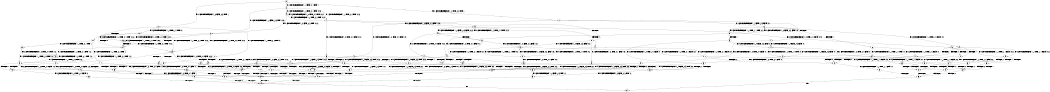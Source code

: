 digraph BCG {
size = "7, 10.5";
center = TRUE;
node [shape = circle];
0 [peripheries = 2];
0 -> 1 [label = "EX !1 !ATOMIC_EXCH_BRANCH (1, +1, TRUE, +0, 2, TRUE) !::"];
0 -> 2 [label = "EX !2 !ATOMIC_EXCH_BRANCH (1, +0, TRUE, +0, 1, TRUE) !::"];
0 -> 3 [label = "EX !0 !ATOMIC_EXCH_BRANCH (1, +0, FALSE, +0, 3, TRUE) !::"];
1 -> 4 [label = "TERMINATE !1"];
1 -> 5 [label = "EX !2 !ATOMIC_EXCH_BRANCH (1, +0, TRUE, +0, 1, FALSE) !:0:1:"];
1 -> 6 [label = "EX !0 !ATOMIC_EXCH_BRANCH (1, +0, FALSE, +0, 3, FALSE) !:0:1:"];
2 -> 7 [label = "EX !1 !ATOMIC_EXCH_BRANCH (1, +1, TRUE, +0, 2, TRUE) !:0:1:2:"];
2 -> 8 [label = "EX !0 !ATOMIC_EXCH_BRANCH (1, +0, FALSE, +0, 3, TRUE) !:0:1:2:"];
2 -> 9 [label = "EX !2 !ATOMIC_EXCH_BRANCH (1, +0, TRUE, +0, 1, TRUE) !:0:1:2:"];
3 -> 10 [label = "TERMINATE !0"];
3 -> 11 [label = "EX !1 !ATOMIC_EXCH_BRANCH (1, +1, TRUE, +0, 2, TRUE) !:0:"];
3 -> 12 [label = "EX !2 !ATOMIC_EXCH_BRANCH (1, +0, TRUE, +0, 1, TRUE) !:0:"];
4 -> 13 [label = "EX !2 !ATOMIC_EXCH_BRANCH (1, +0, TRUE, +0, 1, FALSE) !:0:"];
4 -> 14 [label = "EX !0 !ATOMIC_EXCH_BRANCH (1, +0, FALSE, +0, 3, FALSE) !:0:"];
5 -> 15 [label = "TERMINATE !1"];
5 -> 16 [label = "TERMINATE !2"];
5 -> 17 [label = "EX !0 !ATOMIC_EXCH_BRANCH (1, +0, FALSE, +0, 3, TRUE) !:0:1:2:"];
6 -> 18 [label = "TERMINATE !1"];
6 -> 19 [label = "EX !2 !ATOMIC_EXCH_BRANCH (1, +0, TRUE, +0, 1, FALSE) !:0:1:"];
6 -> 20 [label = "EX !0 !ATOMIC_EXCH_BRANCH (1, +1, TRUE, +1, 1, TRUE) !:0:1:"];
7 -> 21 [label = "TERMINATE !1"];
7 -> 22 [label = "EX !0 !ATOMIC_EXCH_BRANCH (1, +0, FALSE, +0, 3, FALSE) !:0:1:2:"];
7 -> 23 [label = "EX !2 !ATOMIC_EXCH_BRANCH (1, +0, TRUE, +0, 1, FALSE) !:0:1:2:"];
8 -> 24 [label = "TERMINATE !0"];
8 -> 25 [label = "EX !1 !ATOMIC_EXCH_BRANCH (1, +1, TRUE, +0, 2, TRUE) !:0:1:2:"];
8 -> 26 [label = "EX !2 !ATOMIC_EXCH_BRANCH (1, +0, TRUE, +0, 1, TRUE) !:0:1:2:"];
9 -> 7 [label = "EX !1 !ATOMIC_EXCH_BRANCH (1, +1, TRUE, +0, 2, TRUE) !:0:1:2:"];
9 -> 8 [label = "EX !0 !ATOMIC_EXCH_BRANCH (1, +0, FALSE, +0, 3, TRUE) !:0:1:2:"];
9 -> 9 [label = "EX !2 !ATOMIC_EXCH_BRANCH (1, +0, TRUE, +0, 1, TRUE) !:0:1:2:"];
10 -> 27 [label = "EX !1 !ATOMIC_EXCH_BRANCH (1, +1, TRUE, +0, 2, TRUE) !::"];
10 -> 28 [label = "EX !2 !ATOMIC_EXCH_BRANCH (1, +0, TRUE, +0, 1, TRUE) !::"];
11 -> 29 [label = "TERMINATE !1"];
11 -> 30 [label = "TERMINATE !0"];
11 -> 31 [label = "EX !2 !ATOMIC_EXCH_BRANCH (1, +0, TRUE, +0, 1, FALSE) !:0:1:"];
12 -> 24 [label = "TERMINATE !0"];
12 -> 25 [label = "EX !1 !ATOMIC_EXCH_BRANCH (1, +1, TRUE, +0, 2, TRUE) !:0:1:2:"];
12 -> 26 [label = "EX !2 !ATOMIC_EXCH_BRANCH (1, +0, TRUE, +0, 1, TRUE) !:0:1:2:"];
13 -> 32 [label = "TERMINATE !2"];
13 -> 33 [label = "EX !0 !ATOMIC_EXCH_BRANCH (1, +0, FALSE, +0, 3, TRUE) !:0:2:"];
14 -> 34 [label = "EX !2 !ATOMIC_EXCH_BRANCH (1, +0, TRUE, +0, 1, FALSE) !:0:"];
14 -> 35 [label = "EX !0 !ATOMIC_EXCH_BRANCH (1, +1, TRUE, +1, 1, TRUE) !:0:"];
15 -> 32 [label = "TERMINATE !2"];
15 -> 33 [label = "EX !0 !ATOMIC_EXCH_BRANCH (1, +0, FALSE, +0, 3, TRUE) !:0:2:"];
16 -> 32 [label = "TERMINATE !1"];
16 -> 36 [label = "EX !0 !ATOMIC_EXCH_BRANCH (1, +0, FALSE, +0, 3, TRUE) !:0:1:"];
17 -> 37 [label = "TERMINATE !1"];
17 -> 38 [label = "TERMINATE !2"];
17 -> 39 [label = "TERMINATE !0"];
18 -> 34 [label = "EX !2 !ATOMIC_EXCH_BRANCH (1, +0, TRUE, +0, 1, FALSE) !:0:"];
18 -> 35 [label = "EX !0 !ATOMIC_EXCH_BRANCH (1, +1, TRUE, +1, 1, TRUE) !:0:"];
19 -> 40 [label = "TERMINATE !1"];
19 -> 41 [label = "TERMINATE !2"];
19 -> 42 [label = "EX !0 !ATOMIC_EXCH_BRANCH (1, +1, TRUE, +1, 1, FALSE) !:0:1:2:"];
20 -> 43 [label = "TERMINATE !1"];
20 -> 44 [label = "EX !2 !ATOMIC_EXCH_BRANCH (1, +0, TRUE, +0, 1, FALSE) !:0:1:"];
20 -> 6 [label = "EX !0 !ATOMIC_EXCH_BRANCH (1, +0, FALSE, +0, 3, FALSE) !:0:1:"];
21 -> 45 [label = "EX !0 !ATOMIC_EXCH_BRANCH (1, +0, FALSE, +0, 3, FALSE) !:0:2:"];
21 -> 46 [label = "EX !2 !ATOMIC_EXCH_BRANCH (1, +0, TRUE, +0, 1, FALSE) !:0:2:"];
22 -> 47 [label = "TERMINATE !1"];
22 -> 48 [label = "EX !2 !ATOMIC_EXCH_BRANCH (1, +0, TRUE, +0, 1, FALSE) !:0:1:2:"];
22 -> 49 [label = "EX !0 !ATOMIC_EXCH_BRANCH (1, +1, TRUE, +1, 1, TRUE) !:0:1:2:"];
23 -> 15 [label = "TERMINATE !1"];
23 -> 16 [label = "TERMINATE !2"];
23 -> 17 [label = "EX !0 !ATOMIC_EXCH_BRANCH (1, +0, FALSE, +0, 3, TRUE) !:0:1:2:"];
24 -> 50 [label = "EX !1 !ATOMIC_EXCH_BRANCH (1, +1, TRUE, +0, 2, TRUE) !:1:2:"];
24 -> 51 [label = "EX !2 !ATOMIC_EXCH_BRANCH (1, +0, TRUE, +0, 1, TRUE) !:1:2:"];
25 -> 52 [label = "TERMINATE !1"];
25 -> 53 [label = "TERMINATE !0"];
25 -> 54 [label = "EX !2 !ATOMIC_EXCH_BRANCH (1, +0, TRUE, +0, 1, FALSE) !:0:1:2:"];
26 -> 24 [label = "TERMINATE !0"];
26 -> 25 [label = "EX !1 !ATOMIC_EXCH_BRANCH (1, +1, TRUE, +0, 2, TRUE) !:0:1:2:"];
26 -> 26 [label = "EX !2 !ATOMIC_EXCH_BRANCH (1, +0, TRUE, +0, 1, TRUE) !:0:1:2:"];
27 -> 55 [label = "TERMINATE !1"];
27 -> 56 [label = "EX !2 !ATOMIC_EXCH_BRANCH (1, +0, TRUE, +0, 1, FALSE) !:1:"];
28 -> 50 [label = "EX !1 !ATOMIC_EXCH_BRANCH (1, +1, TRUE, +0, 2, TRUE) !:1:2:"];
28 -> 51 [label = "EX !2 !ATOMIC_EXCH_BRANCH (1, +0, TRUE, +0, 1, TRUE) !:1:2:"];
29 -> 55 [label = "TERMINATE !0"];
29 -> 57 [label = "EX !2 !ATOMIC_EXCH_BRANCH (1, +0, TRUE, +0, 1, FALSE) !:0:"];
30 -> 55 [label = "TERMINATE !1"];
30 -> 56 [label = "EX !2 !ATOMIC_EXCH_BRANCH (1, +0, TRUE, +0, 1, FALSE) !:1:"];
31 -> 37 [label = "TERMINATE !1"];
31 -> 38 [label = "TERMINATE !2"];
31 -> 39 [label = "TERMINATE !0"];
32 -> 58 [label = "EX !0 !ATOMIC_EXCH_BRANCH (1, +0, FALSE, +0, 3, TRUE) !:0:"];
33 -> 59 [label = "TERMINATE !2"];
33 -> 60 [label = "TERMINATE !0"];
34 -> 61 [label = "TERMINATE !2"];
34 -> 62 [label = "EX !0 !ATOMIC_EXCH_BRANCH (1, +1, TRUE, +1, 1, FALSE) !:0:2:"];
35 -> 63 [label = "EX !2 !ATOMIC_EXCH_BRANCH (1, +0, TRUE, +0, 1, FALSE) !:0:"];
35 -> 14 [label = "EX !0 !ATOMIC_EXCH_BRANCH (1, +0, FALSE, +0, 3, FALSE) !:0:"];
36 -> 59 [label = "TERMINATE !1"];
36 -> 64 [label = "TERMINATE !0"];
37 -> 59 [label = "TERMINATE !2"];
37 -> 60 [label = "TERMINATE !0"];
38 -> 59 [label = "TERMINATE !1"];
38 -> 64 [label = "TERMINATE !0"];
39 -> 60 [label = "TERMINATE !1"];
39 -> 64 [label = "TERMINATE !2"];
40 -> 61 [label = "TERMINATE !2"];
40 -> 62 [label = "EX !0 !ATOMIC_EXCH_BRANCH (1, +1, TRUE, +1, 1, FALSE) !:0:2:"];
41 -> 61 [label = "TERMINATE !1"];
41 -> 65 [label = "EX !0 !ATOMIC_EXCH_BRANCH (1, +1, TRUE, +1, 1, FALSE) !:0:1:"];
42 -> 66 [label = "TERMINATE !1"];
42 -> 67 [label = "TERMINATE !2"];
42 -> 68 [label = "TERMINATE !0"];
43 -> 63 [label = "EX !2 !ATOMIC_EXCH_BRANCH (1, +0, TRUE, +0, 1, FALSE) !:0:"];
43 -> 14 [label = "EX !0 !ATOMIC_EXCH_BRANCH (1, +0, FALSE, +0, 3, FALSE) !:0:"];
44 -> 69 [label = "TERMINATE !1"];
44 -> 70 [label = "TERMINATE !2"];
44 -> 17 [label = "EX !0 !ATOMIC_EXCH_BRANCH (1, +0, FALSE, +0, 3, TRUE) !:0:1:2:"];
45 -> 71 [label = "EX !2 !ATOMIC_EXCH_BRANCH (1, +0, TRUE, +0, 1, FALSE) !:0:2:"];
45 -> 72 [label = "EX !0 !ATOMIC_EXCH_BRANCH (1, +1, TRUE, +1, 1, TRUE) !:0:2:"];
46 -> 32 [label = "TERMINATE !2"];
46 -> 33 [label = "EX !0 !ATOMIC_EXCH_BRANCH (1, +0, FALSE, +0, 3, TRUE) !:0:2:"];
47 -> 71 [label = "EX !2 !ATOMIC_EXCH_BRANCH (1, +0, TRUE, +0, 1, FALSE) !:0:2:"];
47 -> 72 [label = "EX !0 !ATOMIC_EXCH_BRANCH (1, +1, TRUE, +1, 1, TRUE) !:0:2:"];
48 -> 40 [label = "TERMINATE !1"];
48 -> 41 [label = "TERMINATE !2"];
48 -> 42 [label = "EX !0 !ATOMIC_EXCH_BRANCH (1, +1, TRUE, +1, 1, FALSE) !:0:1:2:"];
49 -> 73 [label = "TERMINATE !1"];
49 -> 74 [label = "EX !2 !ATOMIC_EXCH_BRANCH (1, +0, TRUE, +0, 1, FALSE) !:0:1:2:"];
49 -> 22 [label = "EX !0 !ATOMIC_EXCH_BRANCH (1, +0, FALSE, +0, 3, FALSE) !:0:1:2:"];
50 -> 75 [label = "TERMINATE !1"];
50 -> 76 [label = "EX !2 !ATOMIC_EXCH_BRANCH (1, +0, TRUE, +0, 1, FALSE) !:1:2:"];
51 -> 50 [label = "EX !1 !ATOMIC_EXCH_BRANCH (1, +1, TRUE, +0, 2, TRUE) !:1:2:"];
51 -> 51 [label = "EX !2 !ATOMIC_EXCH_BRANCH (1, +0, TRUE, +0, 1, TRUE) !:1:2:"];
52 -> 75 [label = "TERMINATE !0"];
52 -> 77 [label = "EX !2 !ATOMIC_EXCH_BRANCH (1, +0, TRUE, +0, 1, FALSE) !:0:2:"];
53 -> 75 [label = "TERMINATE !1"];
53 -> 76 [label = "EX !2 !ATOMIC_EXCH_BRANCH (1, +0, TRUE, +0, 1, FALSE) !:1:2:"];
54 -> 37 [label = "TERMINATE !1"];
54 -> 38 [label = "TERMINATE !2"];
54 -> 39 [label = "TERMINATE !0"];
55 -> 78 [label = "EX !2 !ATOMIC_EXCH_BRANCH (1, +0, TRUE, +0, 1, FALSE) !::"];
56 -> 60 [label = "TERMINATE !1"];
56 -> 64 [label = "TERMINATE !2"];
57 -> 59 [label = "TERMINATE !2"];
57 -> 60 [label = "TERMINATE !0"];
58 -> 79 [label = "TERMINATE !0"];
59 -> 79 [label = "TERMINATE !0"];
60 -> 79 [label = "TERMINATE !2"];
61 -> 80 [label = "EX !0 !ATOMIC_EXCH_BRANCH (1, +1, TRUE, +1, 1, FALSE) !:0:"];
62 -> 81 [label = "TERMINATE !2"];
62 -> 82 [label = "TERMINATE !0"];
63 -> 83 [label = "TERMINATE !2"];
63 -> 33 [label = "EX !0 !ATOMIC_EXCH_BRANCH (1, +0, FALSE, +0, 3, TRUE) !:0:2:"];
64 -> 79 [label = "TERMINATE !1"];
65 -> 81 [label = "TERMINATE !1"];
65 -> 84 [label = "TERMINATE !0"];
66 -> 81 [label = "TERMINATE !2"];
66 -> 82 [label = "TERMINATE !0"];
67 -> 81 [label = "TERMINATE !1"];
67 -> 84 [label = "TERMINATE !0"];
68 -> 82 [label = "TERMINATE !1"];
68 -> 84 [label = "TERMINATE !2"];
69 -> 83 [label = "TERMINATE !2"];
69 -> 33 [label = "EX !0 !ATOMIC_EXCH_BRANCH (1, +0, FALSE, +0, 3, TRUE) !:0:2:"];
70 -> 83 [label = "TERMINATE !1"];
70 -> 36 [label = "EX !0 !ATOMIC_EXCH_BRANCH (1, +0, FALSE, +0, 3, TRUE) !:0:1:"];
71 -> 61 [label = "TERMINATE !2"];
71 -> 62 [label = "EX !0 !ATOMIC_EXCH_BRANCH (1, +1, TRUE, +1, 1, FALSE) !:0:2:"];
72 -> 85 [label = "EX !2 !ATOMIC_EXCH_BRANCH (1, +0, TRUE, +0, 1, FALSE) !:0:2:"];
72 -> 45 [label = "EX !0 !ATOMIC_EXCH_BRANCH (1, +0, FALSE, +0, 3, FALSE) !:0:2:"];
73 -> 85 [label = "EX !2 !ATOMIC_EXCH_BRANCH (1, +0, TRUE, +0, 1, FALSE) !:0:2:"];
73 -> 45 [label = "EX !0 !ATOMIC_EXCH_BRANCH (1, +0, FALSE, +0, 3, FALSE) !:0:2:"];
74 -> 69 [label = "TERMINATE !1"];
74 -> 70 [label = "TERMINATE !2"];
74 -> 17 [label = "EX !0 !ATOMIC_EXCH_BRANCH (1, +0, FALSE, +0, 3, TRUE) !:0:1:2:"];
75 -> 86 [label = "EX !2 !ATOMIC_EXCH_BRANCH (1, +0, TRUE, +0, 1, FALSE) !:2:"];
76 -> 60 [label = "TERMINATE !1"];
76 -> 64 [label = "TERMINATE !2"];
77 -> 59 [label = "TERMINATE !2"];
77 -> 60 [label = "TERMINATE !0"];
78 -> 79 [label = "TERMINATE !2"];
79 -> 87 [label = "exit"];
80 -> 88 [label = "TERMINATE !0"];
81 -> 88 [label = "TERMINATE !0"];
82 -> 88 [label = "TERMINATE !2"];
83 -> 58 [label = "EX !0 !ATOMIC_EXCH_BRANCH (1, +0, FALSE, +0, 3, TRUE) !:0:"];
84 -> 88 [label = "TERMINATE !1"];
85 -> 83 [label = "TERMINATE !2"];
85 -> 33 [label = "EX !0 !ATOMIC_EXCH_BRANCH (1, +0, FALSE, +0, 3, TRUE) !:0:2:"];
86 -> 79 [label = "TERMINATE !2"];
88 -> 87 [label = "exit"];
}
